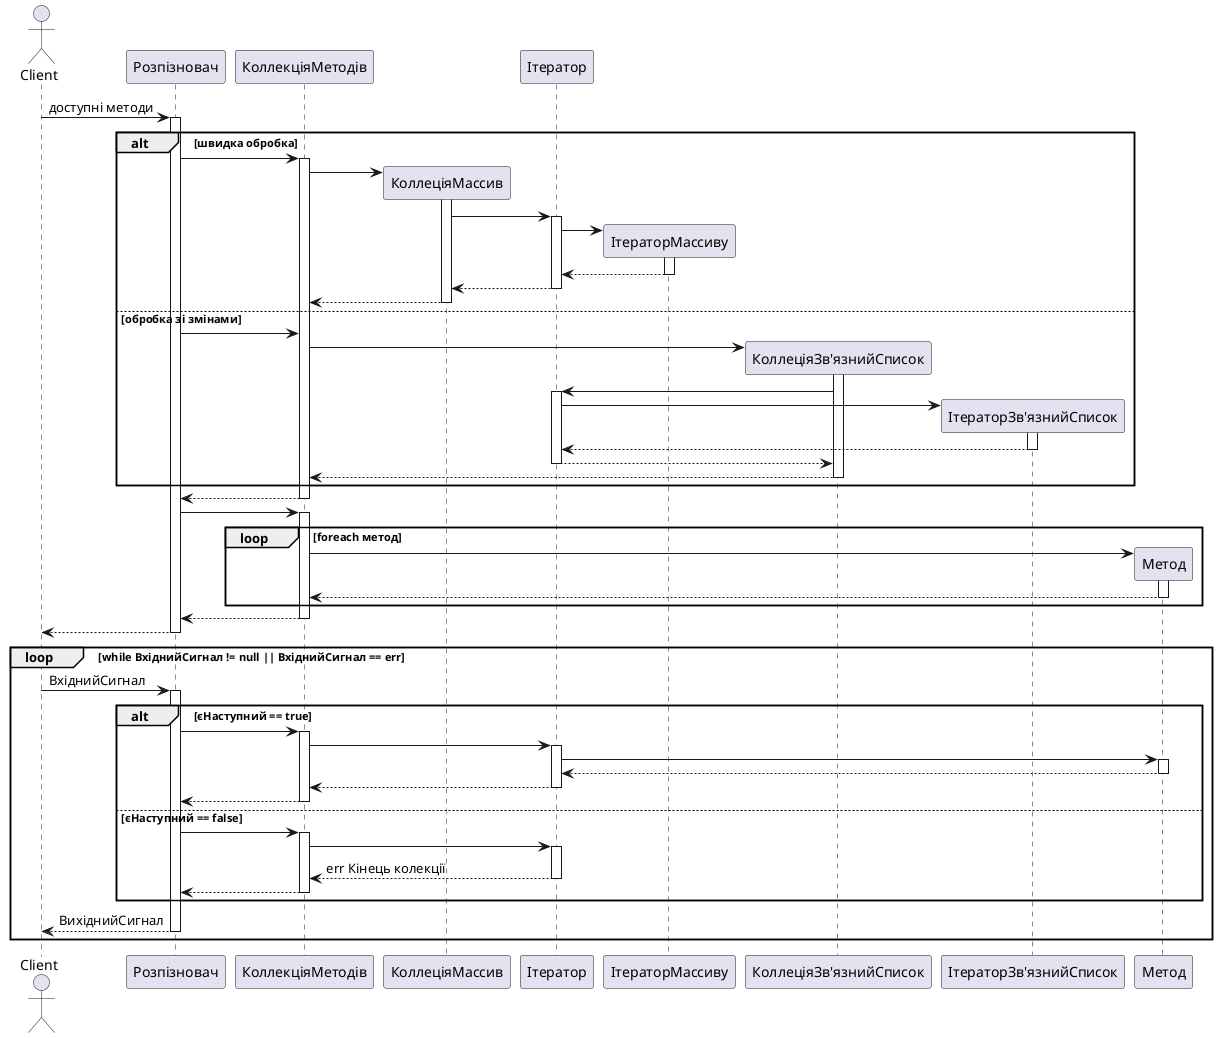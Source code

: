 @startuml

actor Client

Client -> Розпізновач: доступні методи

activate Розпізновач



 alt швидка обробка

     Розпізновач -> КоллекціяМетодів
     activate КоллекціяМетодів
     create КоллеціяМассив
        КоллекціяМетодів -> КоллеціяМассив
        activate КоллеціяМассив
            КоллеціяМассив -> Ітератор
            activate Ітератор
                create ІтераторМассиву
                Ітератор -> ІтераторМассиву
                activate ІтераторМассиву
                return
            return
     return

 else обробка зі змінами
     Розпізновач -> КоллекціяМетодів
     create "КоллеціяЗв'язнийСписок"
        КоллекціяМетодів -> "КоллеціяЗв'язнийСписок"
        activate "КоллеціяЗв'язнийСписок"
            "КоллеціяЗв'язнийСписок" -> "Ітератор"
            activate Ітератор
                create "ІтераторЗв'язнийСписок"
                "Ітератор" -> "ІтераторЗв'язнийСписок"
                activate "ІтераторЗв'язнийСписок"
                return
        return
     return

 end
 return
 Розпізновач -> КоллекціяМетодів
 activate КоллекціяМетодів
    loop foreach метод
        create Метод
        КоллекціяМетодів -> Метод
        activate Метод
        return
    end
 return
 return

 loop while ВхіднийСигнал != null || ВхіднийСигнал == err
 Client -> Розпізновач: ВхіднийСигнал
 activate Розпізновач
    alt єНаступний == true
        Розпізновач -> КоллекціяМетодів
        activate КоллекціяМетодів
            КоллекціяМетодів -> Ітератор
            activate Ітератор
                Ітератор -> Метод
                activate Метод
                return
            return
        return
    else єНаступний == false
        Розпізновач -> КоллекціяМетодів
            activate КоллекціяМетодів
                КоллекціяМетодів -> Ітератор
                activate Ітератор
                return err Кінець колекції
            return
    end
    return ВихіднийСигнал
 end

@enduml